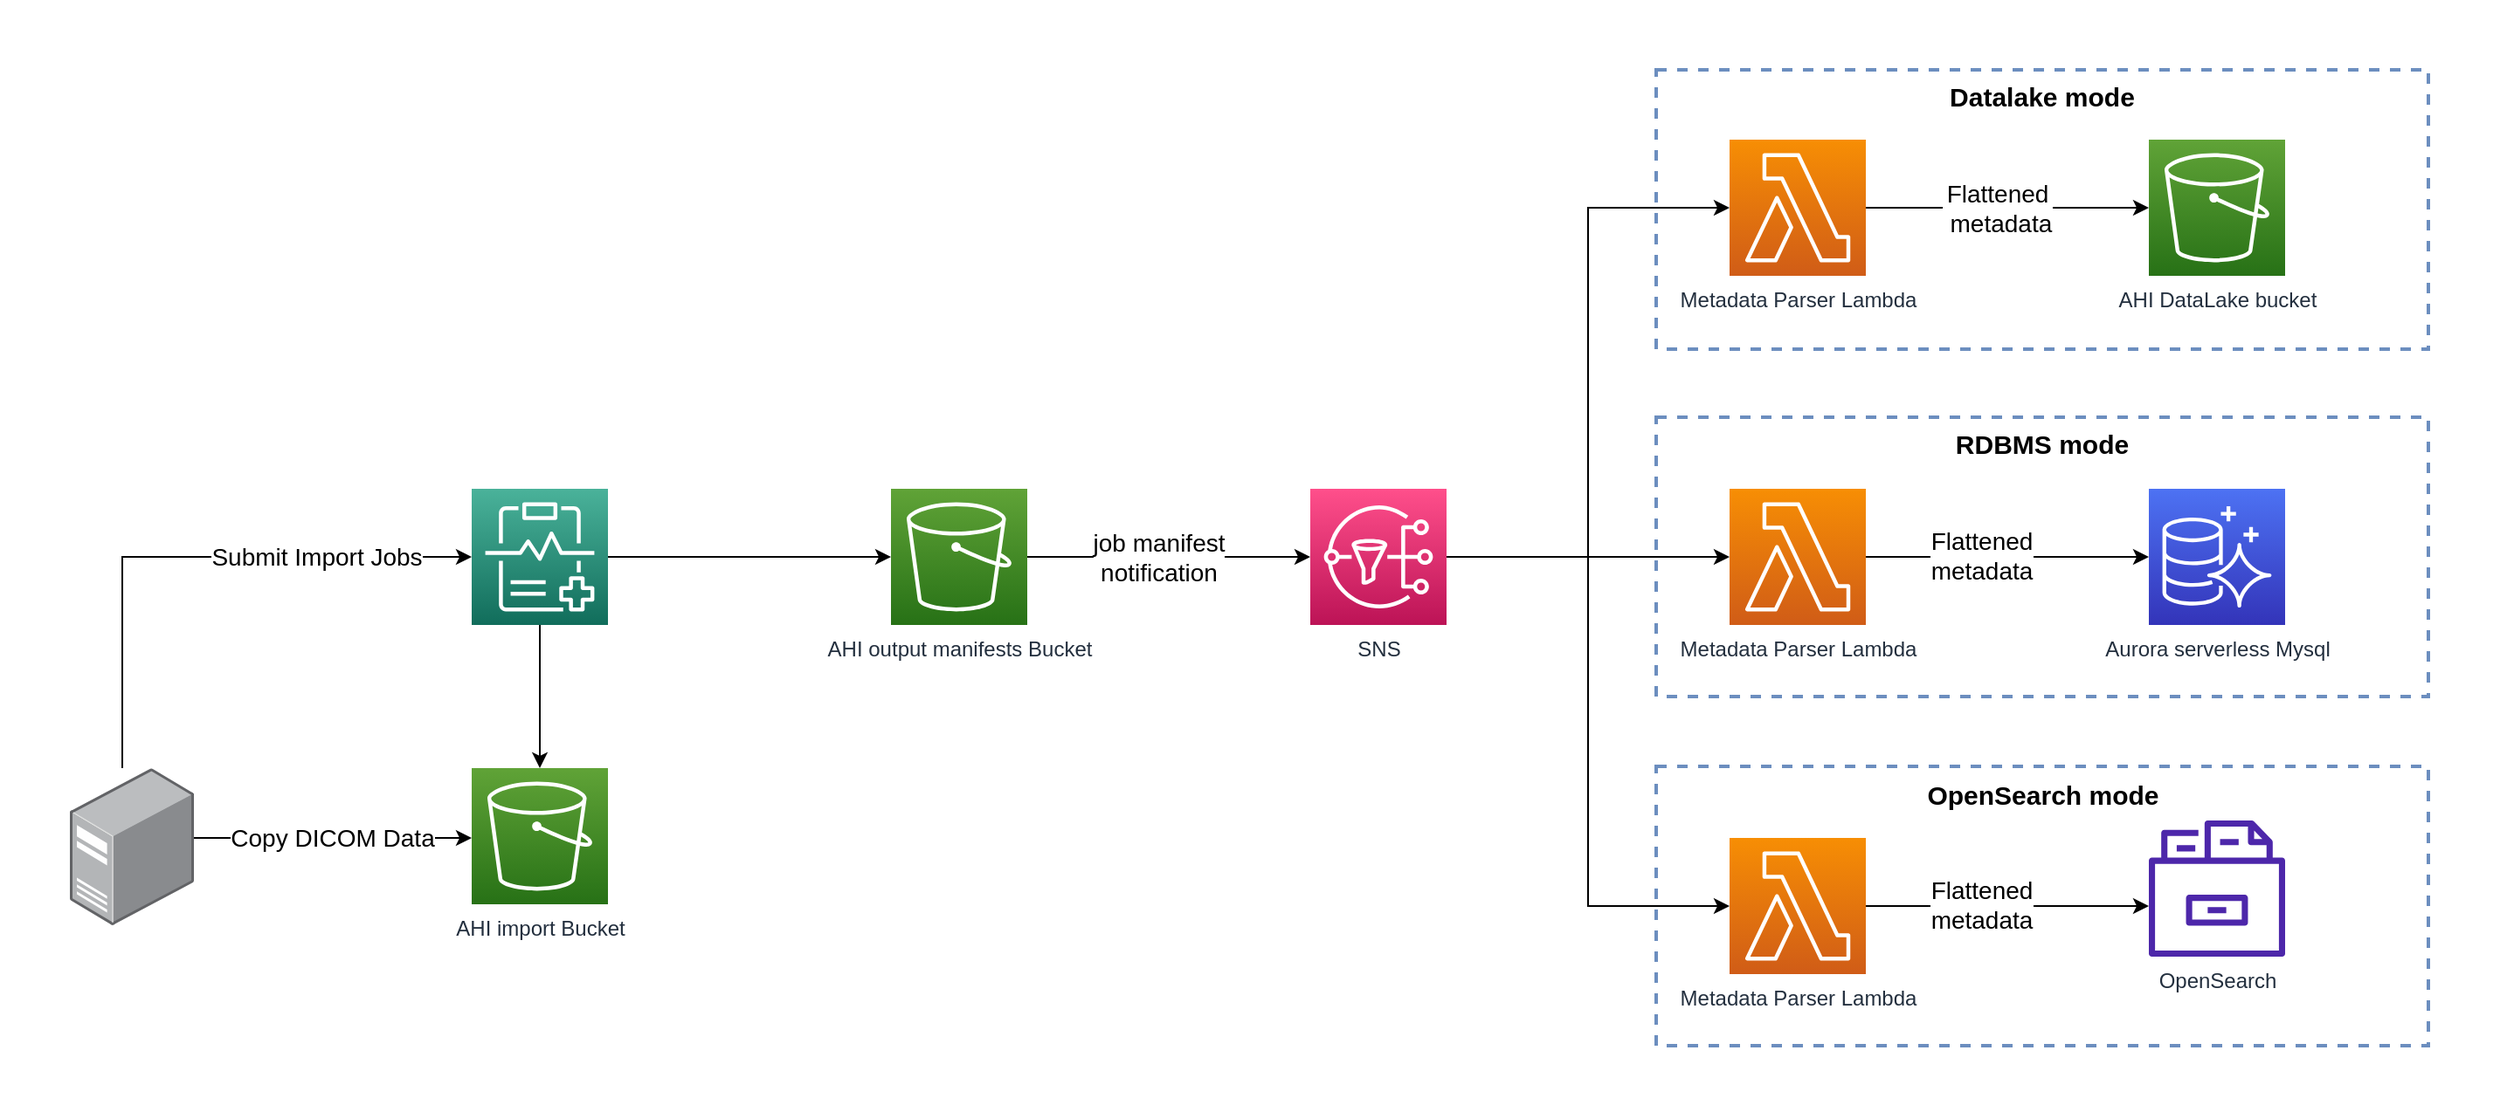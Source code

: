 <mxfile version="21.2.1" type="device">
  <diagram id="Vy8bek9FPwayhcfltNLq" name="Page-1">
    <mxGraphModel dx="1418" dy="828" grid="1" gridSize="10" guides="1" tooltips="1" connect="1" arrows="1" fold="1" page="1" pageScale="1" pageWidth="850" pageHeight="1100" math="0" shadow="0">
      <root>
        <mxCell id="0" />
        <mxCell id="1" parent="0" />
        <mxCell id="RCw1fCpHAFAMwyNuychO-1" value="" style="rounded=0;whiteSpace=wrap;html=1;strokeColor=none;" vertex="1" parent="1">
          <mxGeometry x="10" y="160" width="1430" height="640" as="geometry" />
        </mxCell>
        <mxCell id="a77fIhAZzwlyKM5LAvM8-14" value="" style="rounded=0;whiteSpace=wrap;html=1;fillColor=none;strokeColor=#6c8ebf;dashed=1;strokeWidth=2;" parent="1" vertex="1">
          <mxGeometry x="958" y="200" width="442" height="160" as="geometry" />
        </mxCell>
        <mxCell id="zEZCijfoPLdjFakNwLR7-1" value="&lt;span style=&quot;background-color: rgb(255, 255, 255);&quot;&gt;AHI DataLake bucket&lt;/span&gt;" style="sketch=0;points=[[0,0,0],[0.25,0,0],[0.5,0,0],[0.75,0,0],[1,0,0],[0,1,0],[0.25,1,0],[0.5,1,0],[0.75,1,0],[1,1,0],[0,0.25,0],[0,0.5,0],[0,0.75,0],[1,0.25,0],[1,0.5,0],[1,0.75,0]];outlineConnect=0;fontColor=#232F3E;gradientColor=#60A337;gradientDirection=north;fillColor=#277116;strokeColor=#ffffff;dashed=0;verticalLabelPosition=bottom;verticalAlign=top;align=center;html=1;fontSize=12;fontStyle=0;aspect=fixed;shape=mxgraph.aws4.resourceIcon;resIcon=mxgraph.aws4.s3;" parent="1" vertex="1">
          <mxGeometry x="1240" y="240" width="78" height="78" as="geometry" />
        </mxCell>
        <mxCell id="zEZCijfoPLdjFakNwLR7-3" style="edgeStyle=orthogonalEdgeStyle;rounded=0;orthogonalLoop=1;jettySize=auto;html=1;" parent="1" source="zEZCijfoPLdjFakNwLR7-2" target="zEZCijfoPLdjFakNwLR7-1" edge="1">
          <mxGeometry relative="1" as="geometry" />
        </mxCell>
        <mxCell id="zEZCijfoPLdjFakNwLR7-22" value="&lt;font style=&quot;font-size: 14px;&quot;&gt;Flattened&lt;br&gt;&amp;nbsp;metadata&lt;/font&gt;" style="edgeLabel;html=1;align=center;verticalAlign=middle;resizable=0;points=[];" parent="zEZCijfoPLdjFakNwLR7-3" vertex="1" connectable="0">
          <mxGeometry x="-0.142" y="-3" relative="1" as="geometry">
            <mxPoint x="5" y="-3" as="offset" />
          </mxGeometry>
        </mxCell>
        <mxCell id="zEZCijfoPLdjFakNwLR7-2" value="Metadata Parser Lambda&lt;br&gt;" style="sketch=0;points=[[0,0,0],[0.25,0,0],[0.5,0,0],[0.75,0,0],[1,0,0],[0,1,0],[0.25,1,0],[0.5,1,0],[0.75,1,0],[1,1,0],[0,0.25,0],[0,0.5,0],[0,0.75,0],[1,0.25,0],[1,0.5,0],[1,0.75,0]];outlineConnect=0;fontColor=#232F3E;gradientColor=#F78E04;gradientDirection=north;fillColor=#D05C17;strokeColor=#ffffff;dashed=0;verticalLabelPosition=bottom;verticalAlign=top;align=center;html=1;fontSize=12;fontStyle=0;aspect=fixed;shape=mxgraph.aws4.resourceIcon;resIcon=mxgraph.aws4.lambda;" parent="1" vertex="1">
          <mxGeometry x="1000" y="240" width="78" height="78" as="geometry" />
        </mxCell>
        <mxCell id="zEZCijfoPLdjFakNwLR7-14" style="edgeStyle=orthogonalEdgeStyle;rounded=0;orthogonalLoop=1;jettySize=auto;html=1;entryX=0.5;entryY=0;entryDx=0;entryDy=0;entryPerimeter=0;" parent="1" source="zEZCijfoPLdjFakNwLR7-4" target="zEZCijfoPLdjFakNwLR7-5" edge="1">
          <mxGeometry relative="1" as="geometry" />
        </mxCell>
        <mxCell id="zEZCijfoPLdjFakNwLR7-39" style="edgeStyle=orthogonalEdgeStyle;rounded=0;orthogonalLoop=1;jettySize=auto;html=1;" parent="1" source="zEZCijfoPLdjFakNwLR7-4" target="zEZCijfoPLdjFakNwLR7-12" edge="1">
          <mxGeometry relative="1" as="geometry" />
        </mxCell>
        <mxCell id="zEZCijfoPLdjFakNwLR7-4" value="" style="sketch=0;points=[[0,0,0],[0.25,0,0],[0.5,0,0],[0.75,0,0],[1,0,0],[0,1,0],[0.25,1,0],[0.5,1,0],[0.75,1,0],[1,1,0],[0,0.25,0],[0,0.5,0],[0,0.75,0],[1,0.25,0],[1,0.5,0],[1,0.75,0]];outlineConnect=0;fontColor=#232F3E;gradientColor=#4AB29A;gradientDirection=north;fillColor=#116D5B;strokeColor=#ffffff;dashed=0;verticalLabelPosition=bottom;verticalAlign=top;align=center;html=1;fontSize=12;fontStyle=0;aspect=fixed;shape=mxgraph.aws4.resourceIcon;resIcon=mxgraph.aws4.healthlake;" parent="1" vertex="1">
          <mxGeometry x="280" y="440" width="78" height="78" as="geometry" />
        </mxCell>
        <mxCell id="zEZCijfoPLdjFakNwLR7-5" value="AHI import Bucket" style="sketch=0;points=[[0,0,0],[0.25,0,0],[0.5,0,0],[0.75,0,0],[1,0,0],[0,1,0],[0.25,1,0],[0.5,1,0],[0.75,1,0],[1,1,0],[0,0.25,0],[0,0.5,0],[0,0.75,0],[1,0.25,0],[1,0.5,0],[1,0.75,0]];outlineConnect=0;fontColor=#232F3E;gradientColor=#60A337;gradientDirection=north;fillColor=#277116;strokeColor=#ffffff;dashed=0;verticalLabelPosition=bottom;verticalAlign=top;align=center;html=1;fontSize=12;fontStyle=0;aspect=fixed;shape=mxgraph.aws4.resourceIcon;resIcon=mxgraph.aws4.s3;" parent="1" vertex="1">
          <mxGeometry x="280" y="600" width="78" height="78" as="geometry" />
        </mxCell>
        <mxCell id="zEZCijfoPLdjFakNwLR7-6" value="&lt;font style=&quot;font-size: 14px;&quot;&gt;Copy DICOM Data&lt;/font&gt;" style="endArrow=classic;html=1;rounded=0;" parent="1" edge="1">
          <mxGeometry width="50" height="50" relative="1" as="geometry">
            <mxPoint x="120" y="640" as="sourcePoint" />
            <mxPoint x="280" y="640" as="targetPoint" />
          </mxGeometry>
        </mxCell>
        <mxCell id="zEZCijfoPLdjFakNwLR7-17" style="edgeStyle=orthogonalEdgeStyle;rounded=0;orthogonalLoop=1;jettySize=auto;html=1;entryX=0;entryY=0.5;entryDx=0;entryDy=0;entryPerimeter=0;" parent="1" source="zEZCijfoPLdjFakNwLR7-12" target="zEZCijfoPLdjFakNwLR7-16" edge="1">
          <mxGeometry relative="1" as="geometry" />
        </mxCell>
        <mxCell id="zEZCijfoPLdjFakNwLR7-19" value="&lt;font style=&quot;font-size: 14px;&quot;&gt;job manifest&lt;br&gt;notification&lt;/font&gt;" style="edgeLabel;html=1;align=center;verticalAlign=middle;resizable=0;points=[];fontSize=14;" parent="zEZCijfoPLdjFakNwLR7-17" vertex="1" connectable="0">
          <mxGeometry x="-0.172" y="-4" relative="1" as="geometry">
            <mxPoint x="8" y="-4" as="offset" />
          </mxGeometry>
        </mxCell>
        <mxCell id="zEZCijfoPLdjFakNwLR7-12" value="&lt;span style=&quot;background-color: rgb(255, 255, 255);&quot;&gt;AHI output manifests Bucket&lt;/span&gt;" style="sketch=0;points=[[0,0,0],[0.25,0,0],[0.5,0,0],[0.75,0,0],[1,0,0],[0,1,0],[0.25,1,0],[0.5,1,0],[0.75,1,0],[1,1,0],[0,0.25,0],[0,0.5,0],[0,0.75,0],[1,0.25,0],[1,0.5,0],[1,0.75,0]];outlineConnect=0;fontColor=#232F3E;gradientColor=#60A337;gradientDirection=north;fillColor=#277116;strokeColor=#ffffff;dashed=0;verticalLabelPosition=bottom;verticalAlign=top;align=center;html=1;fontSize=12;fontStyle=0;aspect=fixed;shape=mxgraph.aws4.resourceIcon;resIcon=mxgraph.aws4.s3;" parent="1" vertex="1">
          <mxGeometry x="520" y="440" width="78" height="78" as="geometry" />
        </mxCell>
        <mxCell id="zEZCijfoPLdjFakNwLR7-18" style="edgeStyle=orthogonalEdgeStyle;rounded=0;orthogonalLoop=1;jettySize=auto;html=1;entryX=0;entryY=0.5;entryDx=0;entryDy=0;entryPerimeter=0;" parent="1" source="zEZCijfoPLdjFakNwLR7-16" target="zEZCijfoPLdjFakNwLR7-2" edge="1">
          <mxGeometry relative="1" as="geometry" />
        </mxCell>
        <mxCell id="a77fIhAZzwlyKM5LAvM8-2" style="edgeStyle=orthogonalEdgeStyle;rounded=0;orthogonalLoop=1;jettySize=auto;html=1;" parent="1" source="zEZCijfoPLdjFakNwLR7-16" target="a77fIhAZzwlyKM5LAvM8-1" edge="1">
          <mxGeometry relative="1" as="geometry" />
        </mxCell>
        <mxCell id="a77fIhAZzwlyKM5LAvM8-11" style="edgeStyle=orthogonalEdgeStyle;rounded=0;orthogonalLoop=1;jettySize=auto;html=1;entryX=0;entryY=0.5;entryDx=0;entryDy=0;entryPerimeter=0;" parent="1" source="zEZCijfoPLdjFakNwLR7-16" target="a77fIhAZzwlyKM5LAvM8-9" edge="1">
          <mxGeometry relative="1" as="geometry" />
        </mxCell>
        <mxCell id="zEZCijfoPLdjFakNwLR7-16" value="SNS" style="sketch=0;points=[[0,0,0],[0.25,0,0],[0.5,0,0],[0.75,0,0],[1,0,0],[0,1,0],[0.25,1,0],[0.5,1,0],[0.75,1,0],[1,1,0],[0,0.25,0],[0,0.5,0],[0,0.75,0],[1,0.25,0],[1,0.5,0],[1,0.75,0]];outlineConnect=0;fontColor=#232F3E;gradientColor=#FF4F8B;gradientDirection=north;fillColor=#BC1356;strokeColor=#ffffff;dashed=0;verticalLabelPosition=bottom;verticalAlign=top;align=center;html=1;fontSize=12;fontStyle=0;aspect=fixed;shape=mxgraph.aws4.resourceIcon;resIcon=mxgraph.aws4.sns;" parent="1" vertex="1">
          <mxGeometry x="760" y="440" width="78" height="78" as="geometry" />
        </mxCell>
        <mxCell id="zEZCijfoPLdjFakNwLR7-57" style="edgeStyle=orthogonalEdgeStyle;rounded=0;orthogonalLoop=1;jettySize=auto;html=1;entryX=0;entryY=0.5;entryDx=0;entryDy=0;entryPerimeter=0;" parent="1" source="zEZCijfoPLdjFakNwLR7-56" target="zEZCijfoPLdjFakNwLR7-4" edge="1">
          <mxGeometry relative="1" as="geometry">
            <Array as="points">
              <mxPoint x="80" y="479" />
            </Array>
          </mxGeometry>
        </mxCell>
        <mxCell id="zEZCijfoPLdjFakNwLR7-58" value="&lt;font style=&quot;font-size: 14px;&quot;&gt;Submit Import Jobs&lt;/font&gt;" style="edgeLabel;html=1;align=center;verticalAlign=middle;resizable=0;points=[];" parent="zEZCijfoPLdjFakNwLR7-57" vertex="1" connectable="0">
          <mxGeometry x="0.205" y="-1" relative="1" as="geometry">
            <mxPoint x="38" y="-1" as="offset" />
          </mxGeometry>
        </mxCell>
        <mxCell id="zEZCijfoPLdjFakNwLR7-56" value="" style="image;points=[];aspect=fixed;html=1;align=center;shadow=0;dashed=0;image=img/lib/allied_telesis/computer_and_terminals/Server_Desktop.svg;" parent="1" vertex="1">
          <mxGeometry x="50" y="600" width="71" height="90" as="geometry" />
        </mxCell>
        <mxCell id="a77fIhAZzwlyKM5LAvM8-4" style="edgeStyle=orthogonalEdgeStyle;rounded=0;orthogonalLoop=1;jettySize=auto;html=1;entryX=0;entryY=0.5;entryDx=0;entryDy=0;entryPerimeter=0;" parent="1" source="a77fIhAZzwlyKM5LAvM8-1" target="a77fIhAZzwlyKM5LAvM8-3" edge="1">
          <mxGeometry relative="1" as="geometry" />
        </mxCell>
        <mxCell id="a77fIhAZzwlyKM5LAvM8-5" value="&lt;font style=&quot;font-size: 14px;&quot;&gt;Flattened&lt;br&gt;metadata&lt;/font&gt;" style="edgeLabel;html=1;align=center;verticalAlign=middle;resizable=0;points=[];" parent="a77fIhAZzwlyKM5LAvM8-4" vertex="1" connectable="0">
          <mxGeometry x="-0.185" y="1" relative="1" as="geometry">
            <mxPoint as="offset" />
          </mxGeometry>
        </mxCell>
        <mxCell id="a77fIhAZzwlyKM5LAvM8-1" value="Metadata Parser Lambda&lt;br&gt;" style="sketch=0;points=[[0,0,0],[0.25,0,0],[0.5,0,0],[0.75,0,0],[1,0,0],[0,1,0],[0.25,1,0],[0.5,1,0],[0.75,1,0],[1,1,0],[0,0.25,0],[0,0.5,0],[0,0.75,0],[1,0.25,0],[1,0.5,0],[1,0.75,0]];outlineConnect=0;fontColor=#232F3E;gradientColor=#F78E04;gradientDirection=north;fillColor=#D05C17;strokeColor=#ffffff;dashed=0;verticalLabelPosition=bottom;verticalAlign=top;align=center;html=1;fontSize=12;fontStyle=0;aspect=fixed;shape=mxgraph.aws4.resourceIcon;resIcon=mxgraph.aws4.lambda;" parent="1" vertex="1">
          <mxGeometry x="1000" y="440" width="78" height="78" as="geometry" />
        </mxCell>
        <mxCell id="a77fIhAZzwlyKM5LAvM8-3" value="Aurora serverless Mysql" style="sketch=0;points=[[0,0,0],[0.25,0,0],[0.5,0,0],[0.75,0,0],[1,0,0],[0,1,0],[0.25,1,0],[0.5,1,0],[0.75,1,0],[1,1,0],[0,0.25,0],[0,0.5,0],[0,0.75,0],[1,0.25,0],[1,0.5,0],[1,0.75,0]];outlineConnect=0;fontColor=#232F3E;gradientColor=#4D72F3;gradientDirection=north;fillColor=#3334B9;strokeColor=#ffffff;dashed=0;verticalLabelPosition=bottom;verticalAlign=top;align=center;html=1;fontSize=12;fontStyle=0;aspect=fixed;shape=mxgraph.aws4.resourceIcon;resIcon=mxgraph.aws4.aurora;" parent="1" vertex="1">
          <mxGeometry x="1240" y="440" width="78" height="78" as="geometry" />
        </mxCell>
        <mxCell id="a77fIhAZzwlyKM5LAvM8-7" style="edgeStyle=orthogonalEdgeStyle;rounded=0;orthogonalLoop=1;jettySize=auto;html=1;entryX=0;entryY=0.5;entryDx=0;entryDy=0;entryPerimeter=0;" parent="1" source="a77fIhAZzwlyKM5LAvM8-9" edge="1">
          <mxGeometry relative="1" as="geometry">
            <mxPoint x="1240" y="679" as="targetPoint" />
          </mxGeometry>
        </mxCell>
        <mxCell id="a77fIhAZzwlyKM5LAvM8-8" value="&lt;font style=&quot;font-size: 14px;&quot;&gt;Flattened&lt;br&gt;metadata&lt;/font&gt;" style="edgeLabel;html=1;align=center;verticalAlign=middle;resizable=0;points=[];" parent="a77fIhAZzwlyKM5LAvM8-7" vertex="1" connectable="0">
          <mxGeometry x="-0.185" y="1" relative="1" as="geometry">
            <mxPoint as="offset" />
          </mxGeometry>
        </mxCell>
        <mxCell id="a77fIhAZzwlyKM5LAvM8-9" value="Metadata Parser Lambda&lt;br&gt;" style="sketch=0;points=[[0,0,0],[0.25,0,0],[0.5,0,0],[0.75,0,0],[1,0,0],[0,1,0],[0.25,1,0],[0.5,1,0],[0.75,1,0],[1,1,0],[0,0.25,0],[0,0.5,0],[0,0.75,0],[1,0.25,0],[1,0.5,0],[1,0.75,0]];outlineConnect=0;fontColor=#232F3E;gradientColor=#F78E04;gradientDirection=north;fillColor=#D05C17;strokeColor=#ffffff;dashed=0;verticalLabelPosition=bottom;verticalAlign=top;align=center;html=1;fontSize=12;fontStyle=0;aspect=fixed;shape=mxgraph.aws4.resourceIcon;resIcon=mxgraph.aws4.lambda;" parent="1" vertex="1">
          <mxGeometry x="1000" y="640" width="78" height="78" as="geometry" />
        </mxCell>
        <mxCell id="a77fIhAZzwlyKM5LAvM8-13" value="OpenSearch" style="sketch=0;outlineConnect=0;fontColor=#232F3E;gradientColor=none;fillColor=#4D27AA;strokeColor=none;dashed=0;verticalLabelPosition=bottom;verticalAlign=top;align=center;html=1;fontSize=12;fontStyle=0;aspect=fixed;pointerEvents=1;shape=mxgraph.aws4.opensearch_service_index;" parent="1" vertex="1">
          <mxGeometry x="1240" y="630" width="78" height="78" as="geometry" />
        </mxCell>
        <mxCell id="a77fIhAZzwlyKM5LAvM8-15" value="&lt;b&gt;&lt;font style=&quot;font-size: 15px;&quot;&gt;Datalake mode&lt;/font&gt;&lt;/b&gt;" style="text;html=1;strokeColor=none;fillColor=none;align=center;verticalAlign=middle;whiteSpace=wrap;rounded=0;" parent="1" vertex="1">
          <mxGeometry x="1119" y="200" width="120" height="30" as="geometry" />
        </mxCell>
        <mxCell id="a77fIhAZzwlyKM5LAvM8-16" value="" style="rounded=0;whiteSpace=wrap;html=1;fillColor=none;strokeColor=#6c8ebf;dashed=1;strokeWidth=2;" parent="1" vertex="1">
          <mxGeometry x="958" y="399" width="442" height="160" as="geometry" />
        </mxCell>
        <mxCell id="a77fIhAZzwlyKM5LAvM8-17" value="&lt;b&gt;&lt;font style=&quot;font-size: 15px;&quot;&gt;RDBMS mode&lt;/font&gt;&lt;/b&gt;" style="text;html=1;strokeColor=none;fillColor=none;align=center;verticalAlign=middle;whiteSpace=wrap;rounded=0;" parent="1" vertex="1">
          <mxGeometry x="1119" y="399" width="120" height="30" as="geometry" />
        </mxCell>
        <mxCell id="a77fIhAZzwlyKM5LAvM8-18" value="" style="rounded=0;whiteSpace=wrap;html=1;fillColor=none;strokeColor=#6c8ebf;dashed=1;strokeWidth=2;" parent="1" vertex="1">
          <mxGeometry x="958" y="599" width="442" height="160" as="geometry" />
        </mxCell>
        <mxCell id="a77fIhAZzwlyKM5LAvM8-19" value="&lt;span style=&quot;font-size: 15px;&quot;&gt;&lt;b&gt;OpenSearch mode&lt;/b&gt;&lt;/span&gt;" style="text;html=1;strokeColor=none;fillColor=none;align=center;verticalAlign=middle;whiteSpace=wrap;rounded=0;" parent="1" vertex="1">
          <mxGeometry x="1108.5" y="600" width="141" height="30" as="geometry" />
        </mxCell>
      </root>
    </mxGraphModel>
  </diagram>
</mxfile>
